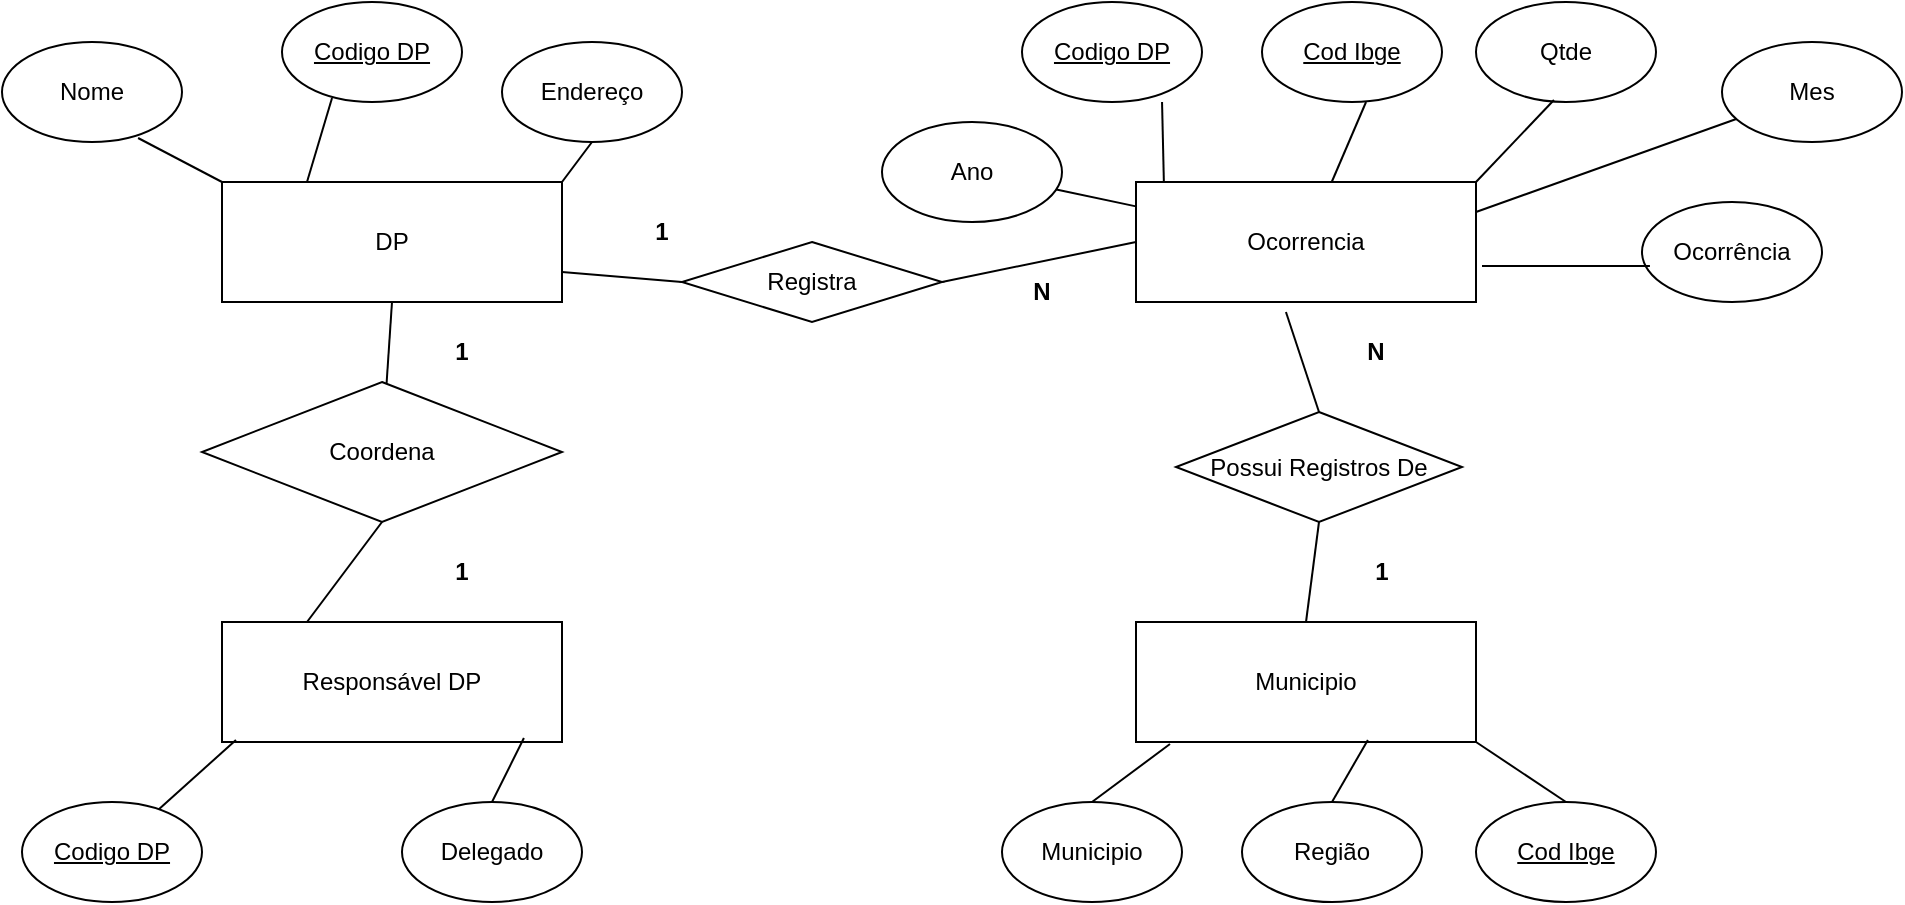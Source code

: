 <mxfile version="22.1.17" type="github">
  <diagram name="Página-1" id="SOsw7dBk4RwLvYUgztys">
    <mxGraphModel dx="1434" dy="782" grid="1" gridSize="10" guides="1" tooltips="1" connect="1" arrows="1" fold="1" page="1" pageScale="1" pageWidth="827" pageHeight="1169" math="0" shadow="0">
      <root>
        <mxCell id="0" />
        <mxCell id="1" parent="0" />
        <mxCell id="z-9VKTe_76KyChtyhETo-1" value="DP" style="rounded=0;whiteSpace=wrap;html=1;" vertex="1" parent="1">
          <mxGeometry x="110" y="140" width="170" height="60" as="geometry" />
        </mxCell>
        <mxCell id="z-9VKTe_76KyChtyhETo-2" value="&lt;u&gt;Codigo DP&lt;/u&gt;" style="ellipse;whiteSpace=wrap;html=1;" vertex="1" parent="1">
          <mxGeometry x="510" y="50" width="90" height="50" as="geometry" />
        </mxCell>
        <mxCell id="z-9VKTe_76KyChtyhETo-3" value="Nome" style="ellipse;whiteSpace=wrap;html=1;" vertex="1" parent="1">
          <mxGeometry y="70" width="90" height="50" as="geometry" />
        </mxCell>
        <mxCell id="z-9VKTe_76KyChtyhETo-4" value="Endereço" style="ellipse;whiteSpace=wrap;html=1;" vertex="1" parent="1">
          <mxGeometry x="250" y="70" width="90" height="50" as="geometry" />
        </mxCell>
        <mxCell id="z-9VKTe_76KyChtyhETo-7" value="Responsável DP" style="rounded=0;whiteSpace=wrap;html=1;" vertex="1" parent="1">
          <mxGeometry x="110" y="360" width="170" height="60" as="geometry" />
        </mxCell>
        <mxCell id="z-9VKTe_76KyChtyhETo-8" value="&lt;u&gt;Codigo DP&lt;/u&gt;" style="ellipse;whiteSpace=wrap;html=1;" vertex="1" parent="1">
          <mxGeometry x="10" y="450" width="90" height="50" as="geometry" />
        </mxCell>
        <mxCell id="z-9VKTe_76KyChtyhETo-9" value="&lt;div&gt;Delegado&lt;/div&gt;" style="ellipse;whiteSpace=wrap;html=1;" vertex="1" parent="1">
          <mxGeometry x="200" y="450" width="90" height="50" as="geometry" />
        </mxCell>
        <mxCell id="z-9VKTe_76KyChtyhETo-11" value="&lt;div&gt;Municipio&lt;/div&gt;" style="rounded=0;whiteSpace=wrap;html=1;" vertex="1" parent="1">
          <mxGeometry x="567" y="360" width="170" height="60" as="geometry" />
        </mxCell>
        <mxCell id="z-9VKTe_76KyChtyhETo-12" value="Municipio" style="ellipse;whiteSpace=wrap;html=1;" vertex="1" parent="1">
          <mxGeometry x="500" y="450" width="90" height="50" as="geometry" />
        </mxCell>
        <mxCell id="z-9VKTe_76KyChtyhETo-13" value="Região" style="ellipse;whiteSpace=wrap;html=1;" vertex="1" parent="1">
          <mxGeometry x="620" y="450" width="90" height="50" as="geometry" />
        </mxCell>
        <mxCell id="z-9VKTe_76KyChtyhETo-15" value="&lt;u&gt;Cod Ibge&lt;/u&gt;" style="ellipse;whiteSpace=wrap;html=1;" vertex="1" parent="1">
          <mxGeometry x="737" y="450" width="90" height="50" as="geometry" />
        </mxCell>
        <mxCell id="z-9VKTe_76KyChtyhETo-16" value="Ocorrencia" style="rounded=0;whiteSpace=wrap;html=1;" vertex="1" parent="1">
          <mxGeometry x="567" y="140" width="170" height="60" as="geometry" />
        </mxCell>
        <mxCell id="z-9VKTe_76KyChtyhETo-17" value="&lt;u&gt;Codigo DP&lt;/u&gt;" style="ellipse;whiteSpace=wrap;html=1;" vertex="1" parent="1">
          <mxGeometry x="140" y="50" width="90" height="50" as="geometry" />
        </mxCell>
        <mxCell id="z-9VKTe_76KyChtyhETo-18" value="&lt;u&gt;Cod Ibge&lt;/u&gt;" style="ellipse;whiteSpace=wrap;html=1;" vertex="1" parent="1">
          <mxGeometry x="630" y="50" width="90" height="50" as="geometry" />
        </mxCell>
        <mxCell id="z-9VKTe_76KyChtyhETo-19" value="Qtde" style="ellipse;whiteSpace=wrap;html=1;" vertex="1" parent="1">
          <mxGeometry x="737" y="50" width="90" height="50" as="geometry" />
        </mxCell>
        <mxCell id="z-9VKTe_76KyChtyhETo-20" value="Ano" style="ellipse;whiteSpace=wrap;html=1;" vertex="1" parent="1">
          <mxGeometry x="440" y="110" width="90" height="50" as="geometry" />
        </mxCell>
        <mxCell id="z-9VKTe_76KyChtyhETo-22" value="Mes" style="ellipse;whiteSpace=wrap;html=1;" vertex="1" parent="1">
          <mxGeometry x="860" y="70" width="90" height="50" as="geometry" />
        </mxCell>
        <mxCell id="z-9VKTe_76KyChtyhETo-23" value="Ocorrência" style="ellipse;whiteSpace=wrap;html=1;" vertex="1" parent="1">
          <mxGeometry x="820" y="150" width="90" height="50" as="geometry" />
        </mxCell>
        <mxCell id="z-9VKTe_76KyChtyhETo-25" value="" style="endArrow=none;html=1;rounded=0;entryX=1;entryY=0.25;entryDx=0;entryDy=0;" edge="1" parent="1" source="z-9VKTe_76KyChtyhETo-22" target="z-9VKTe_76KyChtyhETo-16">
          <mxGeometry width="50" height="50" relative="1" as="geometry">
            <mxPoint x="520" y="210" as="sourcePoint" />
            <mxPoint x="570" y="160" as="targetPoint" />
          </mxGeometry>
        </mxCell>
        <mxCell id="z-9VKTe_76KyChtyhETo-26" value="" style="endArrow=none;html=1;rounded=0;" edge="1" parent="1" source="z-9VKTe_76KyChtyhETo-20" target="z-9VKTe_76KyChtyhETo-16">
          <mxGeometry width="50" height="50" relative="1" as="geometry">
            <mxPoint x="530" y="150" as="sourcePoint" />
            <mxPoint x="580" y="100" as="targetPoint" />
          </mxGeometry>
        </mxCell>
        <mxCell id="z-9VKTe_76KyChtyhETo-27" value="" style="endArrow=none;html=1;rounded=0;entryX=0.778;entryY=1;entryDx=0;entryDy=0;entryPerimeter=0;exitX=0.082;exitY=0;exitDx=0;exitDy=0;exitPerimeter=0;" edge="1" parent="1" source="z-9VKTe_76KyChtyhETo-16" target="z-9VKTe_76KyChtyhETo-2">
          <mxGeometry width="50" height="50" relative="1" as="geometry">
            <mxPoint x="570" y="140" as="sourcePoint" />
            <mxPoint x="620" y="90" as="targetPoint" />
          </mxGeometry>
        </mxCell>
        <mxCell id="z-9VKTe_76KyChtyhETo-28" value="" style="endArrow=none;html=1;rounded=0;entryX=0.578;entryY=1;entryDx=0;entryDy=0;entryPerimeter=0;" edge="1" parent="1" source="z-9VKTe_76KyChtyhETo-16" target="z-9VKTe_76KyChtyhETo-18">
          <mxGeometry width="50" height="50" relative="1" as="geometry">
            <mxPoint x="630" y="130" as="sourcePoint" />
            <mxPoint x="670" y="100" as="targetPoint" />
          </mxGeometry>
        </mxCell>
        <mxCell id="z-9VKTe_76KyChtyhETo-29" value="" style="endArrow=none;html=1;rounded=0;entryX=0.433;entryY=0.98;entryDx=0;entryDy=0;entryPerimeter=0;exitX=1;exitY=0;exitDx=0;exitDy=0;" edge="1" parent="1" source="z-9VKTe_76KyChtyhETo-16" target="z-9VKTe_76KyChtyhETo-19">
          <mxGeometry width="50" height="50" relative="1" as="geometry">
            <mxPoint x="740" y="160" as="sourcePoint" />
            <mxPoint x="790" y="110" as="targetPoint" />
          </mxGeometry>
        </mxCell>
        <mxCell id="z-9VKTe_76KyChtyhETo-30" value="" style="endArrow=none;html=1;rounded=0;entryX=0.1;entryY=1.017;entryDx=0;entryDy=0;entryPerimeter=0;exitX=0.5;exitY=0;exitDx=0;exitDy=0;" edge="1" parent="1" source="z-9VKTe_76KyChtyhETo-12" target="z-9VKTe_76KyChtyhETo-11">
          <mxGeometry width="50" height="50" relative="1" as="geometry">
            <mxPoint x="530" y="450" as="sourcePoint" />
            <mxPoint x="580" y="400" as="targetPoint" />
          </mxGeometry>
        </mxCell>
        <mxCell id="z-9VKTe_76KyChtyhETo-31" value="" style="endArrow=none;html=1;rounded=0;entryX=0.682;entryY=0.983;entryDx=0;entryDy=0;entryPerimeter=0;exitX=0.5;exitY=0;exitDx=0;exitDy=0;" edge="1" parent="1" source="z-9VKTe_76KyChtyhETo-13" target="z-9VKTe_76KyChtyhETo-11">
          <mxGeometry width="50" height="50" relative="1" as="geometry">
            <mxPoint x="660" y="450" as="sourcePoint" />
            <mxPoint x="690" y="430" as="targetPoint" />
          </mxGeometry>
        </mxCell>
        <mxCell id="z-9VKTe_76KyChtyhETo-32" value="" style="endArrow=none;html=1;rounded=0;entryX=0.5;entryY=0;entryDx=0;entryDy=0;exitX=1;exitY=1;exitDx=0;exitDy=0;" edge="1" parent="1" source="z-9VKTe_76KyChtyhETo-11" target="z-9VKTe_76KyChtyhETo-15">
          <mxGeometry width="50" height="50" relative="1" as="geometry">
            <mxPoint x="750" y="430" as="sourcePoint" />
            <mxPoint x="800" y="380" as="targetPoint" />
          </mxGeometry>
        </mxCell>
        <mxCell id="z-9VKTe_76KyChtyhETo-33" value="" style="endArrow=none;html=1;rounded=0;entryX=0.041;entryY=0.983;entryDx=0;entryDy=0;entryPerimeter=0;" edge="1" parent="1" source="z-9VKTe_76KyChtyhETo-8" target="z-9VKTe_76KyChtyhETo-7">
          <mxGeometry width="50" height="50" relative="1" as="geometry">
            <mxPoint x="90" y="500" as="sourcePoint" />
            <mxPoint x="140" y="450" as="targetPoint" />
          </mxGeometry>
        </mxCell>
        <mxCell id="z-9VKTe_76KyChtyhETo-34" value="" style="endArrow=none;html=1;rounded=0;entryX=0.888;entryY=0.967;entryDx=0;entryDy=0;entryPerimeter=0;exitX=0.5;exitY=0;exitDx=0;exitDy=0;" edge="1" parent="1" source="z-9VKTe_76KyChtyhETo-9" target="z-9VKTe_76KyChtyhETo-7">
          <mxGeometry width="50" height="50" relative="1" as="geometry">
            <mxPoint x="310" y="490" as="sourcePoint" />
            <mxPoint x="360" y="440" as="targetPoint" />
          </mxGeometry>
        </mxCell>
        <mxCell id="z-9VKTe_76KyChtyhETo-35" value="" style="endArrow=none;html=1;rounded=0;entryX=0.756;entryY=0.96;entryDx=0;entryDy=0;entryPerimeter=0;exitX=0;exitY=0;exitDx=0;exitDy=0;" edge="1" parent="1" source="z-9VKTe_76KyChtyhETo-1" target="z-9VKTe_76KyChtyhETo-3">
          <mxGeometry width="50" height="50" relative="1" as="geometry">
            <mxPoint x="70" y="230" as="sourcePoint" />
            <mxPoint x="120" y="180" as="targetPoint" />
          </mxGeometry>
        </mxCell>
        <mxCell id="z-9VKTe_76KyChtyhETo-36" value="" style="endArrow=none;html=1;rounded=0;entryX=0.278;entryY=0.96;entryDx=0;entryDy=0;entryPerimeter=0;exitX=0.25;exitY=0;exitDx=0;exitDy=0;" edge="1" parent="1" source="z-9VKTe_76KyChtyhETo-1" target="z-9VKTe_76KyChtyhETo-17">
          <mxGeometry width="50" height="50" relative="1" as="geometry">
            <mxPoint x="80" y="170" as="sourcePoint" />
            <mxPoint x="130" y="120" as="targetPoint" />
          </mxGeometry>
        </mxCell>
        <mxCell id="z-9VKTe_76KyChtyhETo-37" value="" style="endArrow=none;html=1;rounded=0;entryX=0.5;entryY=1;entryDx=0;entryDy=0;exitX=1;exitY=0;exitDx=0;exitDy=0;" edge="1" parent="1" source="z-9VKTe_76KyChtyhETo-1" target="z-9VKTe_76KyChtyhETo-4">
          <mxGeometry width="50" height="50" relative="1" as="geometry">
            <mxPoint x="280" y="230" as="sourcePoint" />
            <mxPoint x="330" y="180" as="targetPoint" />
          </mxGeometry>
        </mxCell>
        <mxCell id="z-9VKTe_76KyChtyhETo-39" value="Coordena" style="rhombus;whiteSpace=wrap;html=1;" vertex="1" parent="1">
          <mxGeometry x="100" y="240" width="180" height="70" as="geometry" />
        </mxCell>
        <mxCell id="z-9VKTe_76KyChtyhETo-40" value="" style="endArrow=none;html=1;rounded=0;entryX=0.5;entryY=1;entryDx=0;entryDy=0;exitX=0.25;exitY=0;exitDx=0;exitDy=0;" edge="1" parent="1" source="z-9VKTe_76KyChtyhETo-7" target="z-9VKTe_76KyChtyhETo-39">
          <mxGeometry width="50" height="50" relative="1" as="geometry">
            <mxPoint x="130" y="350" as="sourcePoint" />
            <mxPoint x="180" y="300" as="targetPoint" />
          </mxGeometry>
        </mxCell>
        <mxCell id="z-9VKTe_76KyChtyhETo-41" value="" style="endArrow=none;html=1;rounded=0;entryX=0.5;entryY=1;entryDx=0;entryDy=0;" edge="1" parent="1" source="z-9VKTe_76KyChtyhETo-39" target="z-9VKTe_76KyChtyhETo-1">
          <mxGeometry width="50" height="50" relative="1" as="geometry">
            <mxPoint x="110" y="270" as="sourcePoint" />
            <mxPoint x="160" y="220" as="targetPoint" />
          </mxGeometry>
        </mxCell>
        <mxCell id="z-9VKTe_76KyChtyhETo-42" value="&lt;b&gt;1&lt;/b&gt;" style="text;strokeColor=none;align=center;fillColor=none;html=1;verticalAlign=middle;whiteSpace=wrap;rounded=0;" vertex="1" parent="1">
          <mxGeometry x="200" y="320" width="60" height="30" as="geometry" />
        </mxCell>
        <mxCell id="z-9VKTe_76KyChtyhETo-43" value="&lt;b&gt;1&lt;/b&gt;" style="text;strokeColor=none;align=center;fillColor=none;html=1;verticalAlign=middle;whiteSpace=wrap;rounded=0;" vertex="1" parent="1">
          <mxGeometry x="200" y="210" width="60" height="30" as="geometry" />
        </mxCell>
        <mxCell id="z-9VKTe_76KyChtyhETo-44" value="Registra" style="rhombus;whiteSpace=wrap;html=1;" vertex="1" parent="1">
          <mxGeometry x="340" y="170" width="130" height="40" as="geometry" />
        </mxCell>
        <mxCell id="z-9VKTe_76KyChtyhETo-45" value="" style="endArrow=none;html=1;rounded=0;entryX=0.044;entryY=0.64;entryDx=0;entryDy=0;entryPerimeter=0;" edge="1" parent="1" target="z-9VKTe_76KyChtyhETo-23">
          <mxGeometry width="50" height="50" relative="1" as="geometry">
            <mxPoint x="740" y="182" as="sourcePoint" />
            <mxPoint x="790" y="200" as="targetPoint" />
          </mxGeometry>
        </mxCell>
        <mxCell id="z-9VKTe_76KyChtyhETo-46" value="" style="endArrow=none;html=1;rounded=0;entryX=0;entryY=0.5;entryDx=0;entryDy=0;exitX=1;exitY=0.5;exitDx=0;exitDy=0;" edge="1" parent="1" source="z-9VKTe_76KyChtyhETo-44" target="z-9VKTe_76KyChtyhETo-16">
          <mxGeometry width="50" height="50" relative="1" as="geometry">
            <mxPoint x="430" y="280" as="sourcePoint" />
            <mxPoint x="480" y="230" as="targetPoint" />
          </mxGeometry>
        </mxCell>
        <mxCell id="z-9VKTe_76KyChtyhETo-47" value="" style="endArrow=none;html=1;rounded=0;entryX=0;entryY=0.5;entryDx=0;entryDy=0;exitX=1;exitY=0.75;exitDx=0;exitDy=0;" edge="1" parent="1" source="z-9VKTe_76KyChtyhETo-1" target="z-9VKTe_76KyChtyhETo-44">
          <mxGeometry width="50" height="50" relative="1" as="geometry">
            <mxPoint x="380" y="320" as="sourcePoint" />
            <mxPoint x="430" y="270" as="targetPoint" />
          </mxGeometry>
        </mxCell>
        <mxCell id="z-9VKTe_76KyChtyhETo-48" value="&lt;b&gt;1&lt;/b&gt;" style="text;strokeColor=none;align=center;fillColor=none;html=1;verticalAlign=middle;whiteSpace=wrap;rounded=0;" vertex="1" parent="1">
          <mxGeometry x="300" y="150" width="60" height="30" as="geometry" />
        </mxCell>
        <mxCell id="z-9VKTe_76KyChtyhETo-49" value="&lt;b&gt;N&lt;/b&gt;" style="text;strokeColor=none;align=center;fillColor=none;html=1;verticalAlign=middle;whiteSpace=wrap;rounded=0;" vertex="1" parent="1">
          <mxGeometry x="490" y="180" width="60" height="30" as="geometry" />
        </mxCell>
        <mxCell id="z-9VKTe_76KyChtyhETo-51" value="Possui Registros De" style="rhombus;whiteSpace=wrap;html=1;" vertex="1" parent="1">
          <mxGeometry x="587" y="255" width="143" height="55" as="geometry" />
        </mxCell>
        <mxCell id="z-9VKTe_76KyChtyhETo-52" value="" style="endArrow=none;html=1;rounded=0;entryX=0.441;entryY=1.083;entryDx=0;entryDy=0;entryPerimeter=0;exitX=0.5;exitY=0;exitDx=0;exitDy=0;" edge="1" parent="1" source="z-9VKTe_76KyChtyhETo-51" target="z-9VKTe_76KyChtyhETo-16">
          <mxGeometry width="50" height="50" relative="1" as="geometry">
            <mxPoint x="690" y="260" as="sourcePoint" />
            <mxPoint x="740" y="210" as="targetPoint" />
          </mxGeometry>
        </mxCell>
        <mxCell id="z-9VKTe_76KyChtyhETo-53" value="" style="endArrow=none;html=1;rounded=0;entryX=0.5;entryY=1;entryDx=0;entryDy=0;exitX=0.5;exitY=0;exitDx=0;exitDy=0;" edge="1" parent="1" source="z-9VKTe_76KyChtyhETo-11" target="z-9VKTe_76KyChtyhETo-51">
          <mxGeometry width="50" height="50" relative="1" as="geometry">
            <mxPoint x="660" y="350" as="sourcePoint" />
            <mxPoint x="710" y="300" as="targetPoint" />
          </mxGeometry>
        </mxCell>
        <mxCell id="z-9VKTe_76KyChtyhETo-54" value="&lt;b&gt;1&lt;/b&gt;" style="text;strokeColor=none;align=center;fillColor=none;html=1;verticalAlign=middle;whiteSpace=wrap;rounded=0;" vertex="1" parent="1">
          <mxGeometry x="660" y="320" width="60" height="30" as="geometry" />
        </mxCell>
        <mxCell id="z-9VKTe_76KyChtyhETo-56" value="&lt;b&gt;N&lt;/b&gt;" style="text;strokeColor=none;align=center;fillColor=none;html=1;verticalAlign=middle;whiteSpace=wrap;rounded=0;" vertex="1" parent="1">
          <mxGeometry x="657" y="210" width="60" height="30" as="geometry" />
        </mxCell>
      </root>
    </mxGraphModel>
  </diagram>
</mxfile>

